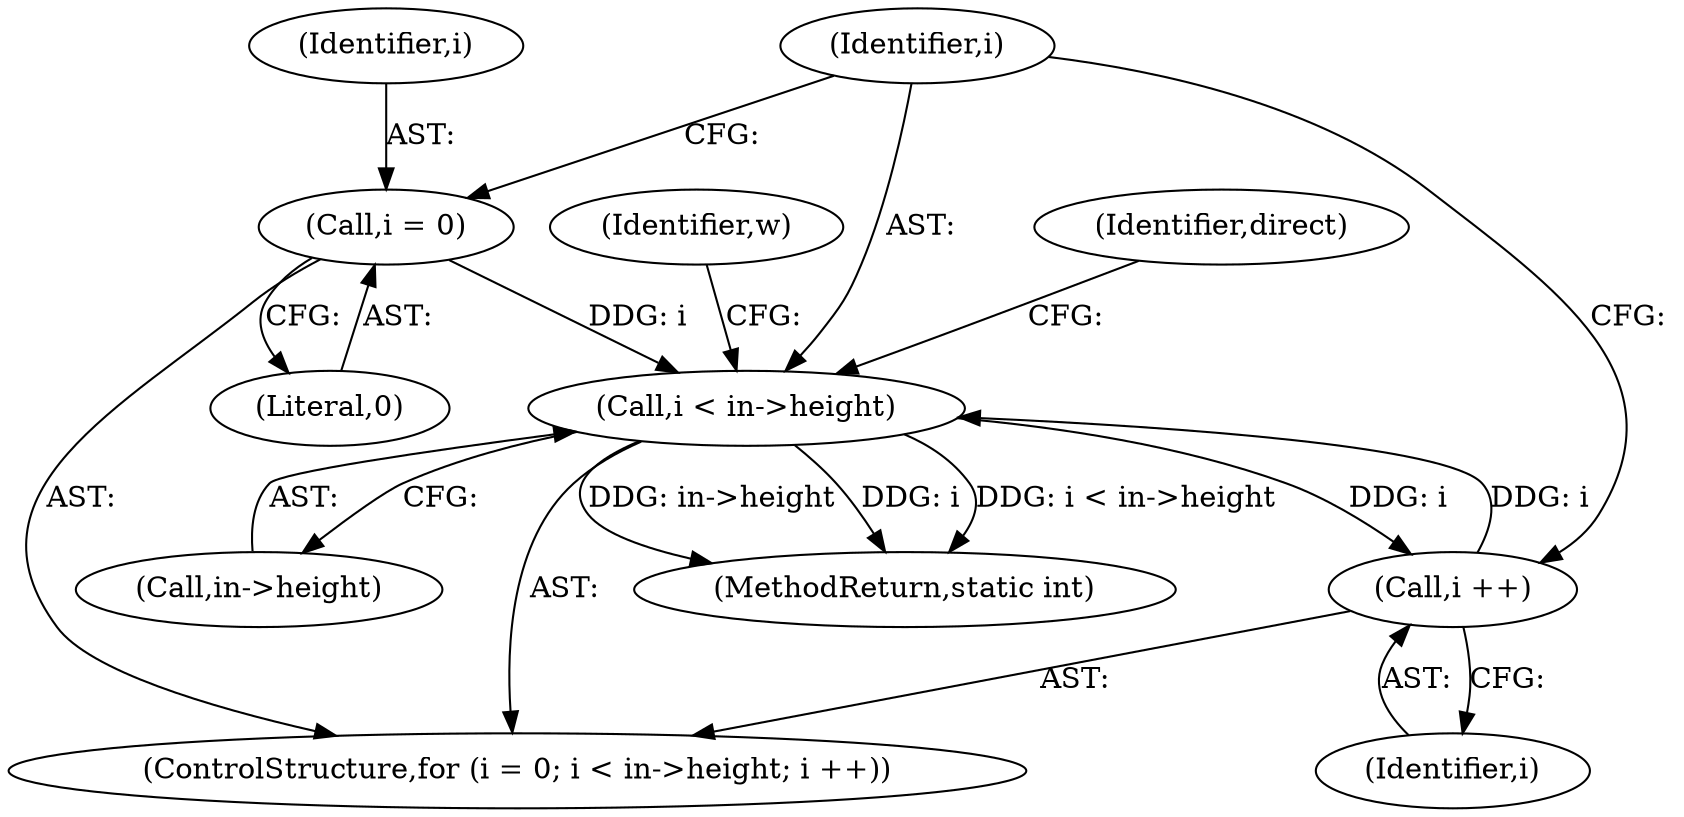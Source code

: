 digraph "0_FFmpeg_e43a0a232dbf6d3c161823c2e07c52e76227a1bc_6@pointer" {
"1000199" [label="(Call,i < in->height)"];
"1000196" [label="(Call,i = 0)"];
"1000204" [label="(Call,i ++)"];
"1000199" [label="(Call,i < in->height)"];
"1000200" [label="(Identifier,i)"];
"1000201" [label="(Call,in->height)"];
"1000445" [label="(Identifier,direct)"];
"1000209" [label="(Identifier,w)"];
"1000195" [label="(ControlStructure,for (i = 0; i < in->height; i ++))"];
"1000204" [label="(Call,i ++)"];
"1000198" [label="(Literal,0)"];
"1000197" [label="(Identifier,i)"];
"1000205" [label="(Identifier,i)"];
"1000199" [label="(Call,i < in->height)"];
"1000196" [label="(Call,i = 0)"];
"1000453" [label="(MethodReturn,static int)"];
"1000199" -> "1000195"  [label="AST: "];
"1000199" -> "1000201"  [label="CFG: "];
"1000200" -> "1000199"  [label="AST: "];
"1000201" -> "1000199"  [label="AST: "];
"1000209" -> "1000199"  [label="CFG: "];
"1000445" -> "1000199"  [label="CFG: "];
"1000199" -> "1000453"  [label="DDG: in->height"];
"1000199" -> "1000453"  [label="DDG: i"];
"1000199" -> "1000453"  [label="DDG: i < in->height"];
"1000196" -> "1000199"  [label="DDG: i"];
"1000204" -> "1000199"  [label="DDG: i"];
"1000199" -> "1000204"  [label="DDG: i"];
"1000196" -> "1000195"  [label="AST: "];
"1000196" -> "1000198"  [label="CFG: "];
"1000197" -> "1000196"  [label="AST: "];
"1000198" -> "1000196"  [label="AST: "];
"1000200" -> "1000196"  [label="CFG: "];
"1000204" -> "1000195"  [label="AST: "];
"1000204" -> "1000205"  [label="CFG: "];
"1000205" -> "1000204"  [label="AST: "];
"1000200" -> "1000204"  [label="CFG: "];
}
